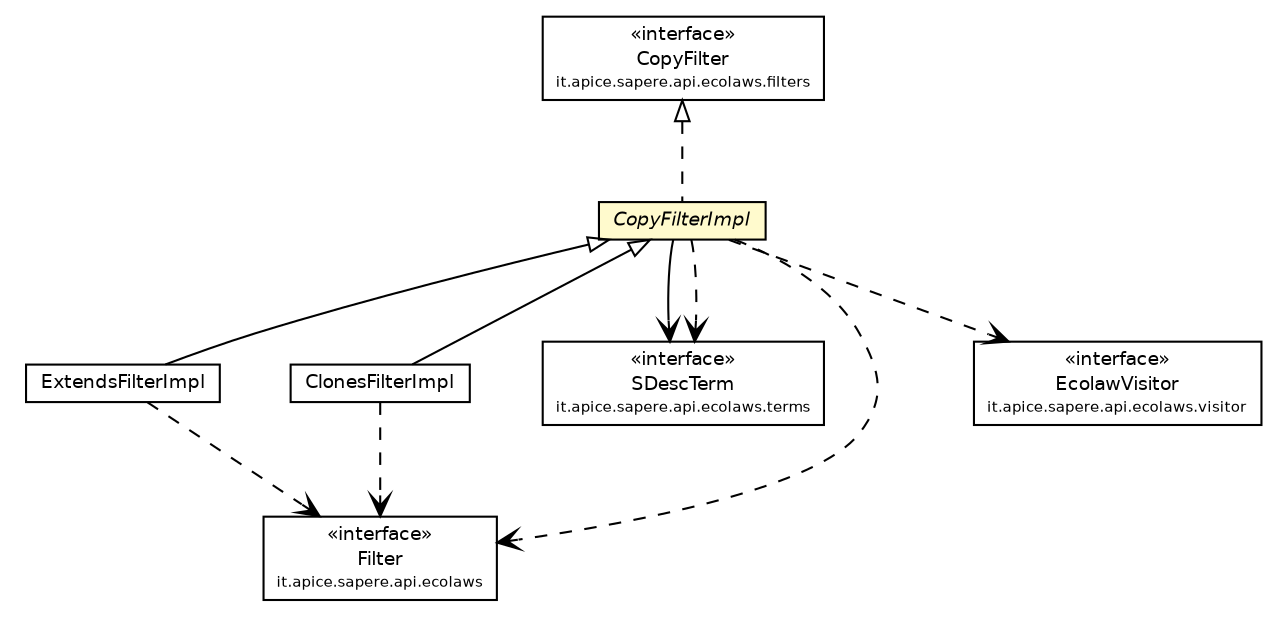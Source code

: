 #!/usr/local/bin/dot
#
# Class diagram 
# Generated by UmlGraph version 4.4 (http://www.spinellis.gr/sw/umlgraph)
#

digraph G {
	edge [fontname="Helvetica",fontsize=10,labelfontname="Helvetica",labelfontsize=10];
	node [fontname="Helvetica",fontsize=10,shape=plaintext];
	// it.apice.sapere.api.ecolaws.filter.impl.ExtendsFilterImpl
	c1451 [label=<<table border="0" cellborder="1" cellspacing="0" cellpadding="2" port="p" href="./ExtendsFilterImpl.html">
		<tr><td><table border="0" cellspacing="0" cellpadding="1">
			<tr><td> ExtendsFilterImpl </td></tr>
		</table></td></tr>
		</table>>, fontname="Helvetica", fontcolor="black", fontsize=9.0];
	// it.apice.sapere.api.ecolaws.filter.impl.CopyFilterImpl
	c1452 [label=<<table border="0" cellborder="1" cellspacing="0" cellpadding="2" port="p" bgcolor="lemonChiffon" href="./CopyFilterImpl.html">
		<tr><td><table border="0" cellspacing="0" cellpadding="1">
			<tr><td><font face="Helvetica-Oblique"> CopyFilterImpl </font></td></tr>
		</table></td></tr>
		</table>>, fontname="Helvetica", fontcolor="black", fontsize=9.0];
	// it.apice.sapere.api.ecolaws.filter.impl.ClonesFilterImpl
	c1453 [label=<<table border="0" cellborder="1" cellspacing="0" cellpadding="2" port="p" href="./ClonesFilterImpl.html">
		<tr><td><table border="0" cellspacing="0" cellpadding="1">
			<tr><td> ClonesFilterImpl </td></tr>
		</table></td></tr>
		</table>>, fontname="Helvetica", fontcolor="black", fontsize=9.0];
	//it.apice.sapere.api.ecolaws.filter.impl.ExtendsFilterImpl extends it.apice.sapere.api.ecolaws.filter.impl.CopyFilterImpl
	c1452:p -> c1451:p [dir=back,arrowtail=empty];
	//it.apice.sapere.api.ecolaws.filter.impl.CopyFilterImpl implements it.apice.sapere.api.ecolaws.filters.CopyFilter
	c1504:p -> c1452:p [dir=back,arrowtail=empty,style=dashed];
	//it.apice.sapere.api.ecolaws.filter.impl.ClonesFilterImpl extends it.apice.sapere.api.ecolaws.filter.impl.CopyFilterImpl
	c1452:p -> c1453:p [dir=back,arrowtail=empty];
	// it.apice.sapere.api.ecolaws.filter.impl.CopyFilterImpl NAVASSOC it.apice.sapere.api.ecolaws.terms.SDescTerm
	c1452:p -> c1505:p [taillabel="", label="", headlabel="", fontname="Helvetica", fontcolor="black", fontsize=10.0, color="black", arrowhead=open];
	// it.apice.sapere.api.ecolaws.filter.impl.ExtendsFilterImpl DEPEND it.apice.sapere.api.ecolaws.Filter
	c1451:p -> c1506:p [taillabel="", label="", headlabel="", fontname="Helvetica", fontcolor="black", fontsize=10.0, color="black", arrowhead=open, style=dashed];
	// it.apice.sapere.api.ecolaws.filter.impl.CopyFilterImpl DEPEND it.apice.sapere.api.ecolaws.terms.SDescTerm
	c1452:p -> c1505:p [taillabel="", label="", headlabel="", fontname="Helvetica", fontcolor="black", fontsize=10.0, color="black", arrowhead=open, style=dashed];
	// it.apice.sapere.api.ecolaws.filter.impl.CopyFilterImpl DEPEND it.apice.sapere.api.ecolaws.Filter
	c1452:p -> c1506:p [taillabel="", label="", headlabel="", fontname="Helvetica", fontcolor="black", fontsize=10.0, color="black", arrowhead=open, style=dashed];
	// it.apice.sapere.api.ecolaws.filter.impl.CopyFilterImpl DEPEND it.apice.sapere.api.ecolaws.visitor.EcolawVisitor
	c1452:p -> c1507:p [taillabel="", label="", headlabel="", fontname="Helvetica", fontcolor="black", fontsize=10.0, color="black", arrowhead=open, style=dashed];
	// it.apice.sapere.api.ecolaws.filter.impl.ClonesFilterImpl DEPEND it.apice.sapere.api.ecolaws.Filter
	c1453:p -> c1506:p [taillabel="", label="", headlabel="", fontname="Helvetica", fontcolor="black", fontsize=10.0, color="black", arrowhead=open, style=dashed];
	// it.apice.sapere.api.ecolaws.filters.CopyFilter
	c1504 [label=<<table border="0" cellborder="1" cellspacing="0" cellpadding="2" port="p" href="http://java.sun.com/j2se/1.4.2/docs/api/it/apice/sapere/api/ecolaws/filters/CopyFilter.html">
		<tr><td><table border="0" cellspacing="0" cellpadding="1">
			<tr><td> &laquo;interface&raquo; </td></tr>
			<tr><td> CopyFilter </td></tr>
			<tr><td><font point-size="7.0"> it.apice.sapere.api.ecolaws.filters </font></td></tr>
		</table></td></tr>
		</table>>, fontname="Helvetica", fontcolor="black", fontsize=9.0];
	// it.apice.sapere.api.ecolaws.terms.SDescTerm
	c1505 [label=<<table border="0" cellborder="1" cellspacing="0" cellpadding="2" port="p" href="http://java.sun.com/j2se/1.4.2/docs/api/it/apice/sapere/api/ecolaws/terms/SDescTerm.html">
		<tr><td><table border="0" cellspacing="0" cellpadding="1">
			<tr><td> &laquo;interface&raquo; </td></tr>
			<tr><td> SDescTerm </td></tr>
			<tr><td><font point-size="7.0"> it.apice.sapere.api.ecolaws.terms </font></td></tr>
		</table></td></tr>
		</table>>, fontname="Helvetica", fontcolor="black", fontsize=9.0];
	// it.apice.sapere.api.ecolaws.Filter
	c1506 [label=<<table border="0" cellborder="1" cellspacing="0" cellpadding="2" port="p" href="http://java.sun.com/j2se/1.4.2/docs/api/it/apice/sapere/api/ecolaws/Filter.html">
		<tr><td><table border="0" cellspacing="0" cellpadding="1">
			<tr><td> &laquo;interface&raquo; </td></tr>
			<tr><td> Filter </td></tr>
			<tr><td><font point-size="7.0"> it.apice.sapere.api.ecolaws </font></td></tr>
		</table></td></tr>
		</table>>, fontname="Helvetica", fontcolor="black", fontsize=9.0];
	// it.apice.sapere.api.ecolaws.visitor.EcolawVisitor
	c1507 [label=<<table border="0" cellborder="1" cellspacing="0" cellpadding="2" port="p" href="http://java.sun.com/j2se/1.4.2/docs/api/it/apice/sapere/api/ecolaws/visitor/EcolawVisitor.html">
		<tr><td><table border="0" cellspacing="0" cellpadding="1">
			<tr><td> &laquo;interface&raquo; </td></tr>
			<tr><td> EcolawVisitor </td></tr>
			<tr><td><font point-size="7.0"> it.apice.sapere.api.ecolaws.visitor </font></td></tr>
		</table></td></tr>
		</table>>, fontname="Helvetica", fontcolor="black", fontsize=9.0];
}

